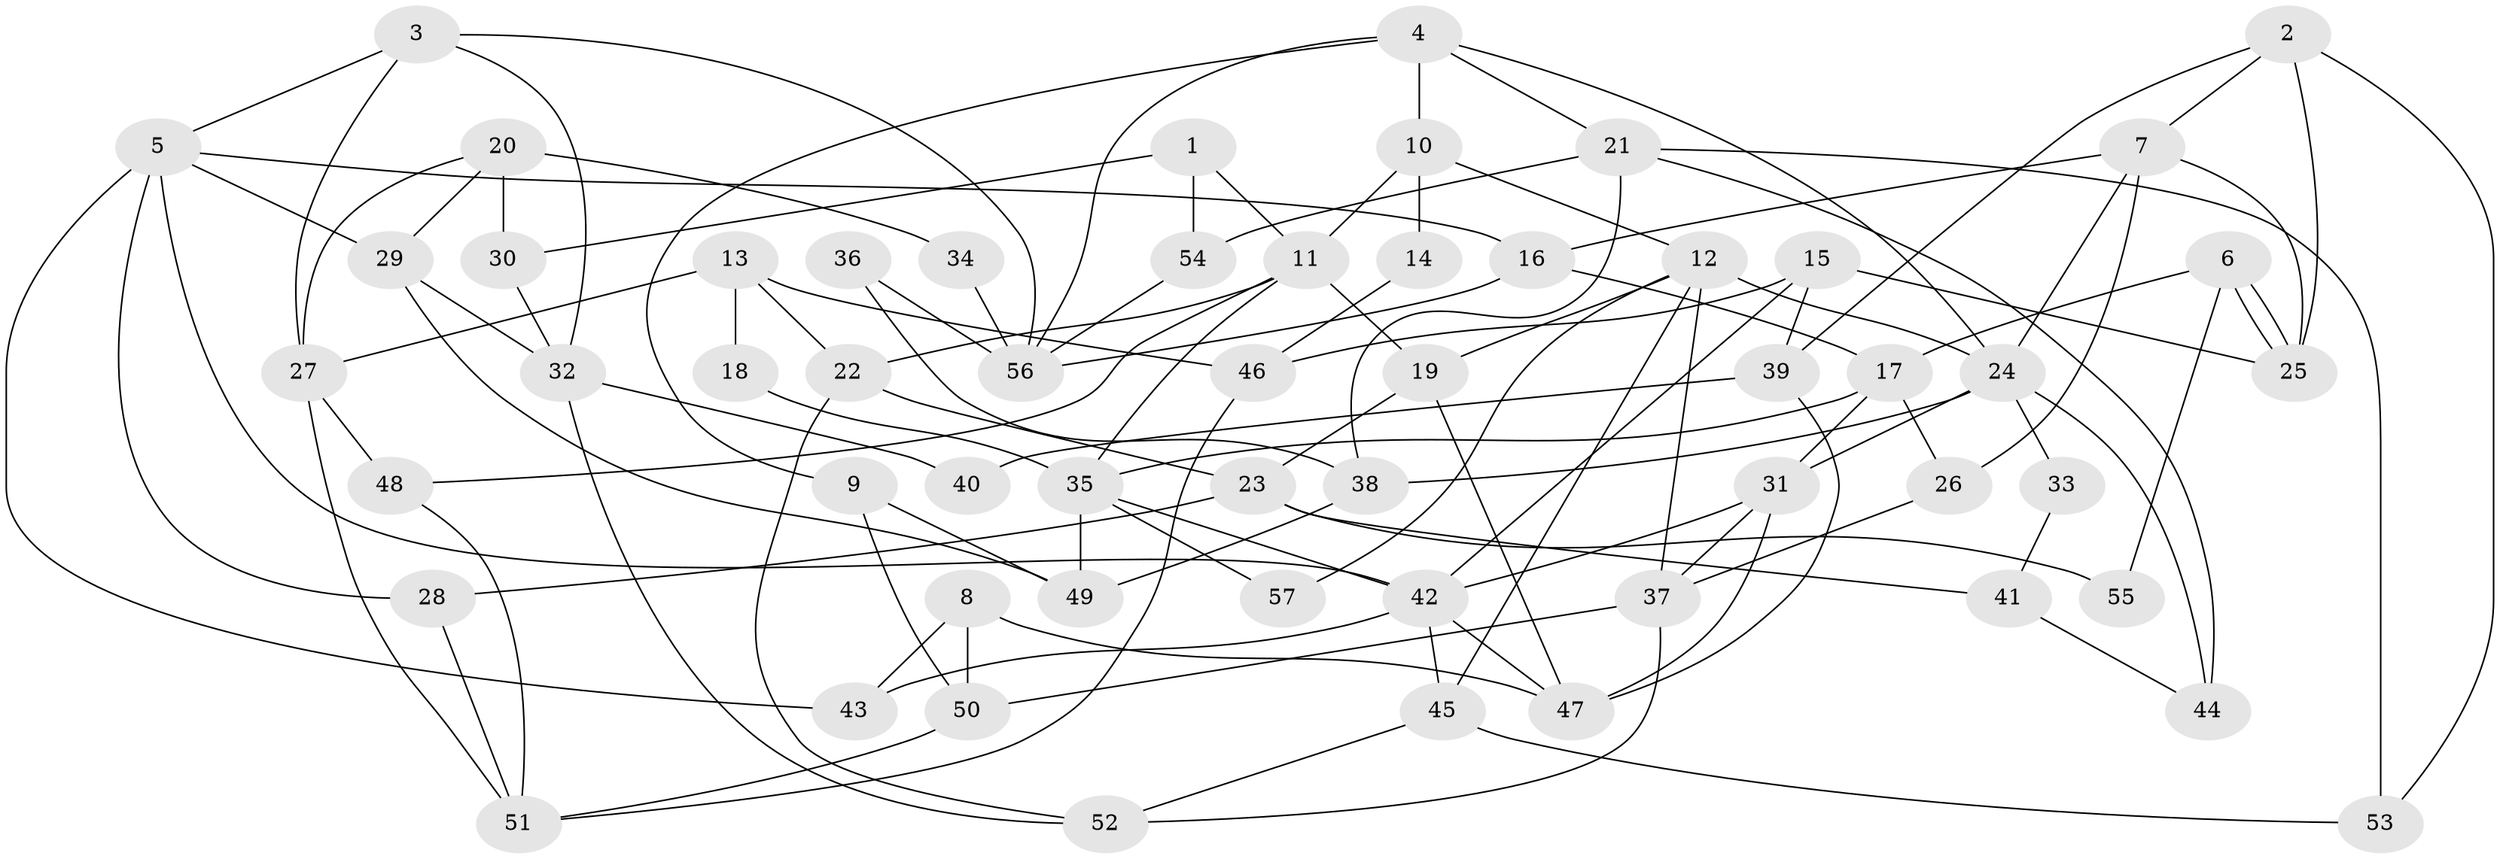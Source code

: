 // coarse degree distribution, {7: 0.07142857142857142, 6: 0.14285714285714285, 18: 0.03571428571428571, 8: 0.03571428571428571, 4: 0.21428571428571427, 3: 0.17857142857142858, 5: 0.10714285714285714, 2: 0.21428571428571427}
// Generated by graph-tools (version 1.1) at 2025/18/03/04/25 18:18:44]
// undirected, 57 vertices, 114 edges
graph export_dot {
graph [start="1"]
  node [color=gray90,style=filled];
  1;
  2;
  3;
  4;
  5;
  6;
  7;
  8;
  9;
  10;
  11;
  12;
  13;
  14;
  15;
  16;
  17;
  18;
  19;
  20;
  21;
  22;
  23;
  24;
  25;
  26;
  27;
  28;
  29;
  30;
  31;
  32;
  33;
  34;
  35;
  36;
  37;
  38;
  39;
  40;
  41;
  42;
  43;
  44;
  45;
  46;
  47;
  48;
  49;
  50;
  51;
  52;
  53;
  54;
  55;
  56;
  57;
  1 -- 54;
  1 -- 11;
  1 -- 30;
  2 -- 39;
  2 -- 25;
  2 -- 7;
  2 -- 53;
  3 -- 5;
  3 -- 56;
  3 -- 27;
  3 -- 32;
  4 -- 24;
  4 -- 10;
  4 -- 9;
  4 -- 21;
  4 -- 56;
  5 -- 29;
  5 -- 42;
  5 -- 16;
  5 -- 28;
  5 -- 43;
  6 -- 25;
  6 -- 25;
  6 -- 17;
  6 -- 55;
  7 -- 25;
  7 -- 16;
  7 -- 24;
  7 -- 26;
  8 -- 43;
  8 -- 47;
  8 -- 50;
  9 -- 50;
  9 -- 49;
  10 -- 12;
  10 -- 11;
  10 -- 14;
  11 -- 48;
  11 -- 35;
  11 -- 19;
  11 -- 22;
  12 -- 45;
  12 -- 24;
  12 -- 19;
  12 -- 37;
  12 -- 57;
  13 -- 22;
  13 -- 27;
  13 -- 18;
  13 -- 46;
  14 -- 46;
  15 -- 42;
  15 -- 46;
  15 -- 25;
  15 -- 39;
  16 -- 17;
  16 -- 56;
  17 -- 26;
  17 -- 31;
  17 -- 35;
  18 -- 35;
  19 -- 23;
  19 -- 47;
  20 -- 27;
  20 -- 29;
  20 -- 30;
  20 -- 34;
  21 -- 38;
  21 -- 44;
  21 -- 53;
  21 -- 54;
  22 -- 52;
  22 -- 23;
  23 -- 28;
  23 -- 41;
  23 -- 55;
  24 -- 31;
  24 -- 33;
  24 -- 38;
  24 -- 44;
  26 -- 37;
  27 -- 51;
  27 -- 48;
  28 -- 51;
  29 -- 32;
  29 -- 49;
  30 -- 32;
  31 -- 42;
  31 -- 37;
  31 -- 47;
  32 -- 40;
  32 -- 52;
  33 -- 41;
  34 -- 56;
  35 -- 42;
  35 -- 49;
  35 -- 57;
  36 -- 38;
  36 -- 56;
  37 -- 50;
  37 -- 52;
  38 -- 49;
  39 -- 47;
  39 -- 40;
  41 -- 44;
  42 -- 47;
  42 -- 45;
  42 -- 43;
  45 -- 52;
  45 -- 53;
  46 -- 51;
  48 -- 51;
  50 -- 51;
  54 -- 56;
}
